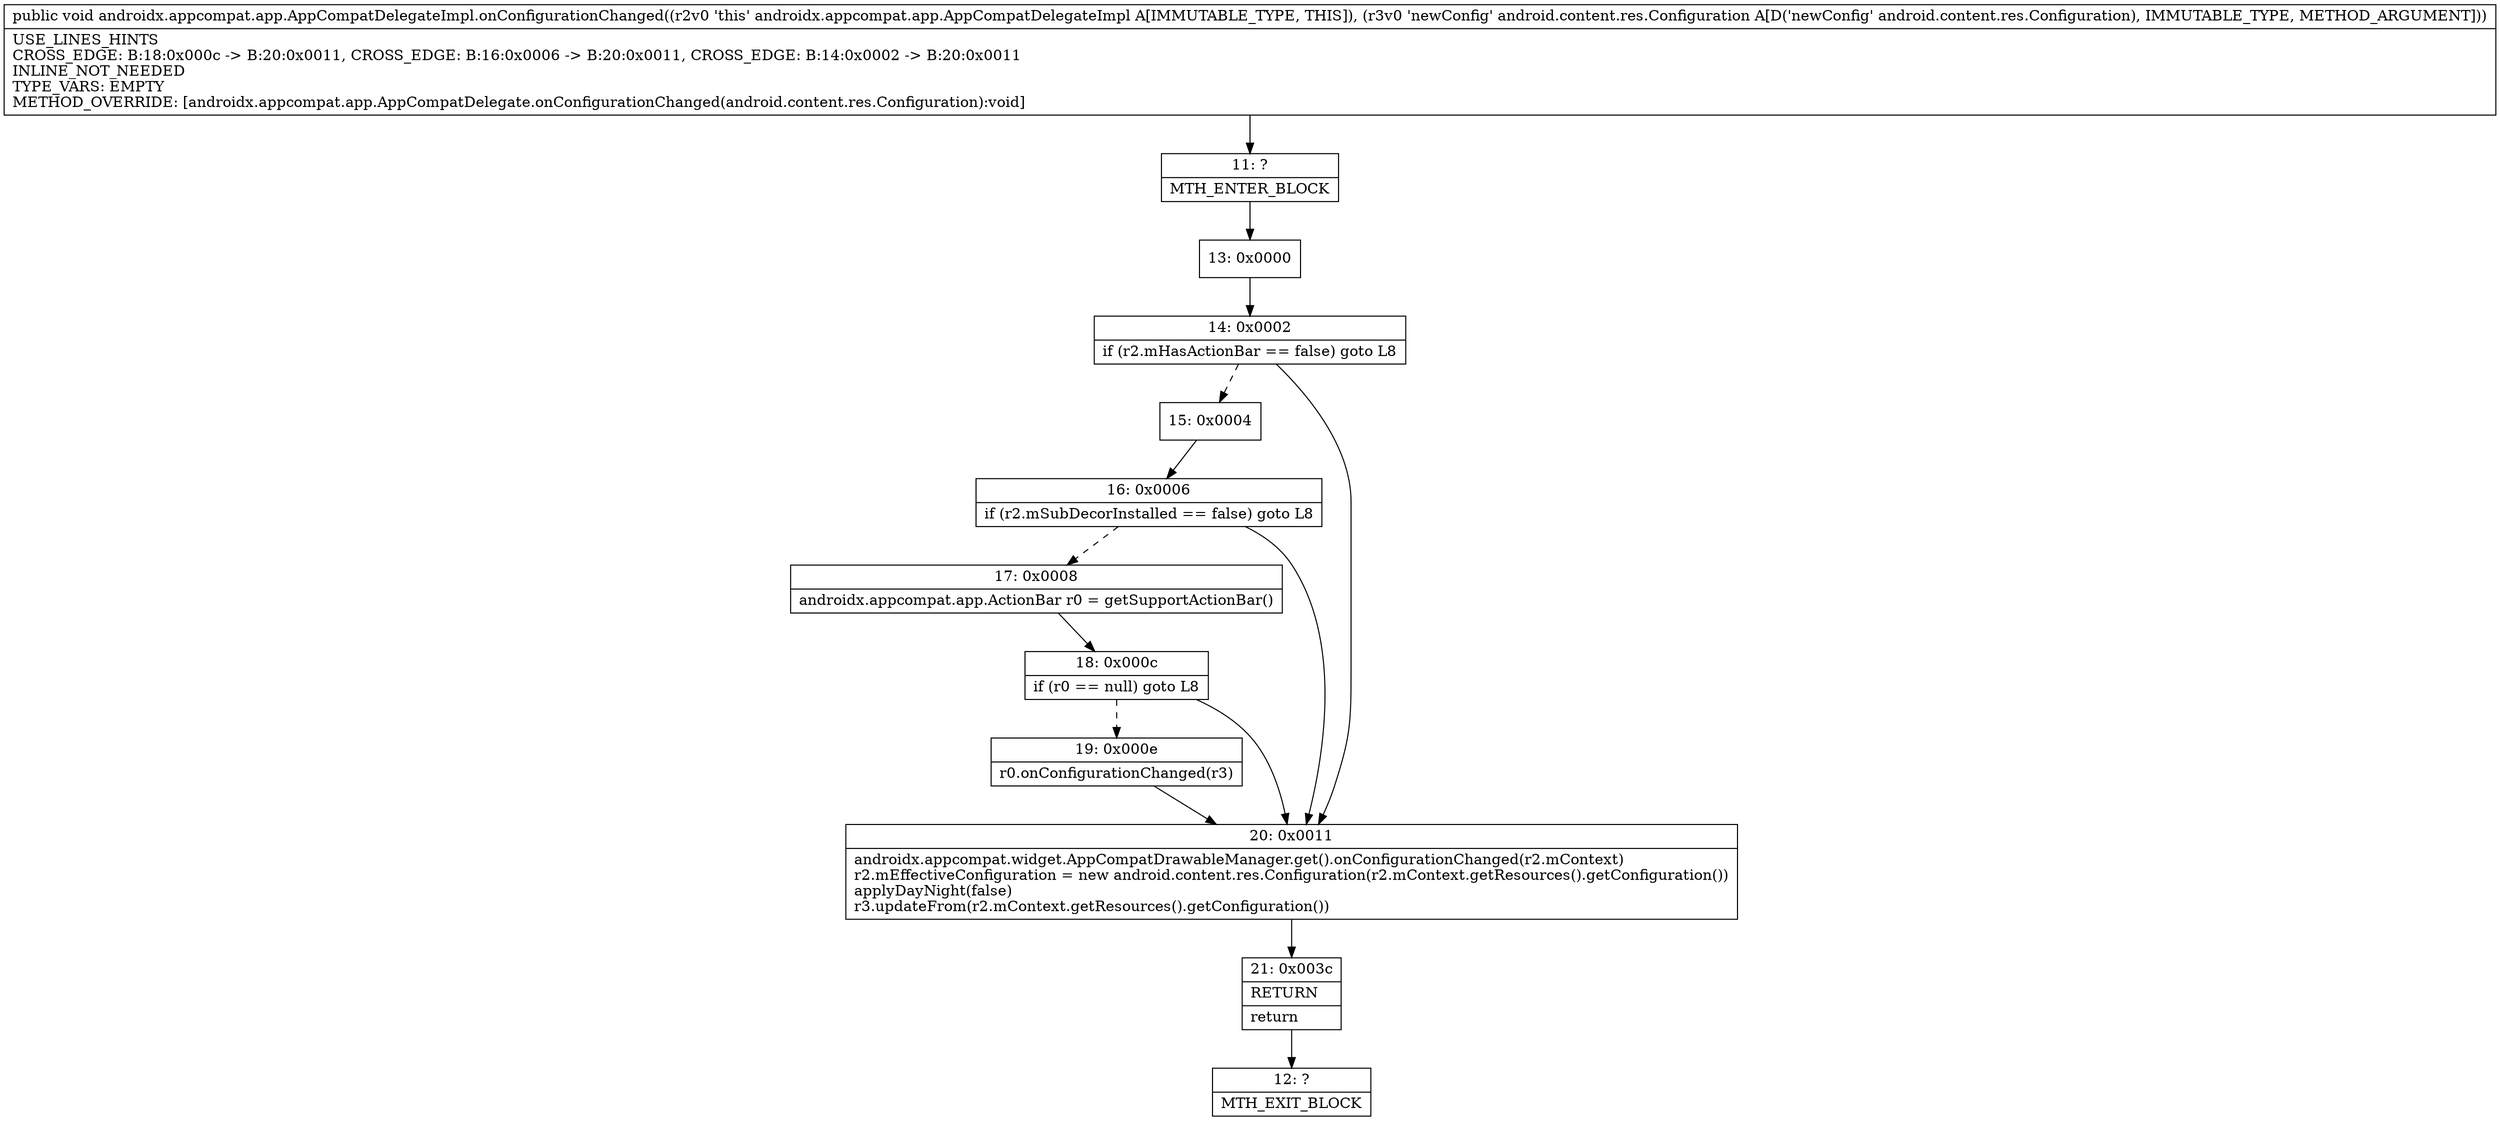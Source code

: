digraph "CFG forandroidx.appcompat.app.AppCompatDelegateImpl.onConfigurationChanged(Landroid\/content\/res\/Configuration;)V" {
Node_11 [shape=record,label="{11\:\ ?|MTH_ENTER_BLOCK\l}"];
Node_13 [shape=record,label="{13\:\ 0x0000}"];
Node_14 [shape=record,label="{14\:\ 0x0002|if (r2.mHasActionBar == false) goto L8\l}"];
Node_15 [shape=record,label="{15\:\ 0x0004}"];
Node_16 [shape=record,label="{16\:\ 0x0006|if (r2.mSubDecorInstalled == false) goto L8\l}"];
Node_17 [shape=record,label="{17\:\ 0x0008|androidx.appcompat.app.ActionBar r0 = getSupportActionBar()\l}"];
Node_18 [shape=record,label="{18\:\ 0x000c|if (r0 == null) goto L8\l}"];
Node_19 [shape=record,label="{19\:\ 0x000e|r0.onConfigurationChanged(r3)\l}"];
Node_20 [shape=record,label="{20\:\ 0x0011|androidx.appcompat.widget.AppCompatDrawableManager.get().onConfigurationChanged(r2.mContext)\lr2.mEffectiveConfiguration = new android.content.res.Configuration(r2.mContext.getResources().getConfiguration())\lapplyDayNight(false)\lr3.updateFrom(r2.mContext.getResources().getConfiguration())\l}"];
Node_21 [shape=record,label="{21\:\ 0x003c|RETURN\l|return\l}"];
Node_12 [shape=record,label="{12\:\ ?|MTH_EXIT_BLOCK\l}"];
MethodNode[shape=record,label="{public void androidx.appcompat.app.AppCompatDelegateImpl.onConfigurationChanged((r2v0 'this' androidx.appcompat.app.AppCompatDelegateImpl A[IMMUTABLE_TYPE, THIS]), (r3v0 'newConfig' android.content.res.Configuration A[D('newConfig' android.content.res.Configuration), IMMUTABLE_TYPE, METHOD_ARGUMENT]))  | USE_LINES_HINTS\lCROSS_EDGE: B:18:0x000c \-\> B:20:0x0011, CROSS_EDGE: B:16:0x0006 \-\> B:20:0x0011, CROSS_EDGE: B:14:0x0002 \-\> B:20:0x0011\lINLINE_NOT_NEEDED\lTYPE_VARS: EMPTY\lMETHOD_OVERRIDE: [androidx.appcompat.app.AppCompatDelegate.onConfigurationChanged(android.content.res.Configuration):void]\l}"];
MethodNode -> Node_11;Node_11 -> Node_13;
Node_13 -> Node_14;
Node_14 -> Node_15[style=dashed];
Node_14 -> Node_20;
Node_15 -> Node_16;
Node_16 -> Node_17[style=dashed];
Node_16 -> Node_20;
Node_17 -> Node_18;
Node_18 -> Node_19[style=dashed];
Node_18 -> Node_20;
Node_19 -> Node_20;
Node_20 -> Node_21;
Node_21 -> Node_12;
}

